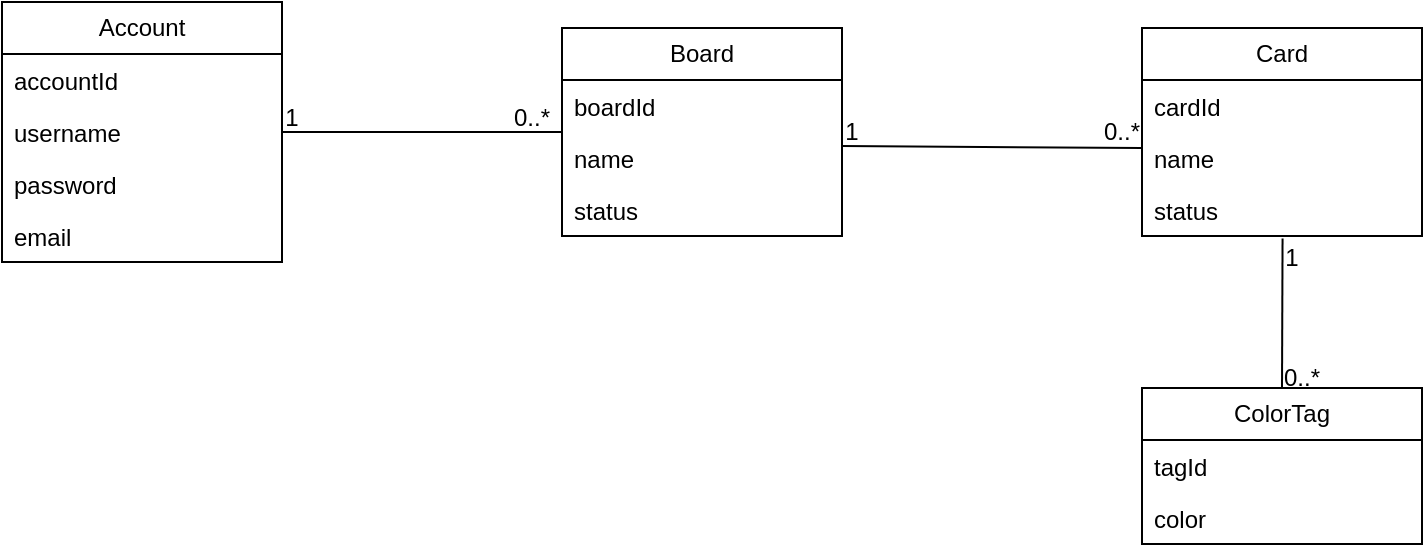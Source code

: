 <mxfile version="24.4.4" type="github">
  <diagram name="Page-1" id="H4bctxzRon1xctkExqDL">
    <mxGraphModel dx="1434" dy="772" grid="1" gridSize="10" guides="1" tooltips="1" connect="1" arrows="1" fold="1" page="1" pageScale="1" pageWidth="850" pageHeight="1100" math="0" shadow="0">
      <root>
        <mxCell id="0" />
        <mxCell id="1" parent="0" />
        <mxCell id="bzdaDvr9RxunFiPQ0tUX-1" value="Account" style="swimlane;fontStyle=0;childLayout=stackLayout;horizontal=1;startSize=26;fillColor=none;horizontalStack=0;resizeParent=1;resizeParentMax=0;resizeLast=0;collapsible=1;marginBottom=0;whiteSpace=wrap;html=1;" parent="1" vertex="1">
          <mxGeometry x="50" y="207" width="140" height="130" as="geometry" />
        </mxCell>
        <mxCell id="bzdaDvr9RxunFiPQ0tUX-2" value="accountId" style="text;strokeColor=none;fillColor=none;align=left;verticalAlign=top;spacingLeft=4;spacingRight=4;overflow=hidden;rotatable=0;points=[[0,0.5],[1,0.5]];portConstraint=eastwest;whiteSpace=wrap;html=1;" parent="bzdaDvr9RxunFiPQ0tUX-1" vertex="1">
          <mxGeometry y="26" width="140" height="26" as="geometry" />
        </mxCell>
        <mxCell id="bzdaDvr9RxunFiPQ0tUX-3" value="username" style="text;strokeColor=none;fillColor=none;align=left;verticalAlign=top;spacingLeft=4;spacingRight=4;overflow=hidden;rotatable=0;points=[[0,0.5],[1,0.5]];portConstraint=eastwest;whiteSpace=wrap;html=1;" parent="bzdaDvr9RxunFiPQ0tUX-1" vertex="1">
          <mxGeometry y="52" width="140" height="26" as="geometry" />
        </mxCell>
        <mxCell id="bzdaDvr9RxunFiPQ0tUX-4" value="password" style="text;strokeColor=none;fillColor=none;align=left;verticalAlign=top;spacingLeft=4;spacingRight=4;overflow=hidden;rotatable=0;points=[[0,0.5],[1,0.5]];portConstraint=eastwest;whiteSpace=wrap;html=1;" parent="bzdaDvr9RxunFiPQ0tUX-1" vertex="1">
          <mxGeometry y="78" width="140" height="26" as="geometry" />
        </mxCell>
        <mxCell id="FZUWkbMdEc3se1JRRppl-1" value="email&lt;div&gt;&lt;br&gt;&lt;/div&gt;" style="text;strokeColor=none;fillColor=none;align=left;verticalAlign=top;spacingLeft=4;spacingRight=4;overflow=hidden;rotatable=0;points=[[0,0.5],[1,0.5]];portConstraint=eastwest;whiteSpace=wrap;html=1;" vertex="1" parent="bzdaDvr9RxunFiPQ0tUX-1">
          <mxGeometry y="104" width="140" height="26" as="geometry" />
        </mxCell>
        <mxCell id="bzdaDvr9RxunFiPQ0tUX-5" value="Board" style="swimlane;fontStyle=0;childLayout=stackLayout;horizontal=1;startSize=26;fillColor=none;horizontalStack=0;resizeParent=1;resizeParentMax=0;resizeLast=0;collapsible=1;marginBottom=0;whiteSpace=wrap;html=1;" parent="1" vertex="1">
          <mxGeometry x="330" y="220" width="140" height="104" as="geometry" />
        </mxCell>
        <mxCell id="bzdaDvr9RxunFiPQ0tUX-6" value="boardId" style="text;strokeColor=none;fillColor=none;align=left;verticalAlign=top;spacingLeft=4;spacingRight=4;overflow=hidden;rotatable=0;points=[[0,0.5],[1,0.5]];portConstraint=eastwest;whiteSpace=wrap;html=1;" parent="bzdaDvr9RxunFiPQ0tUX-5" vertex="1">
          <mxGeometry y="26" width="140" height="26" as="geometry" />
        </mxCell>
        <mxCell id="bzdaDvr9RxunFiPQ0tUX-7" value="name" style="text;strokeColor=none;fillColor=none;align=left;verticalAlign=top;spacingLeft=4;spacingRight=4;overflow=hidden;rotatable=0;points=[[0,0.5],[1,0.5]];portConstraint=eastwest;whiteSpace=wrap;html=1;" parent="bzdaDvr9RxunFiPQ0tUX-5" vertex="1">
          <mxGeometry y="52" width="140" height="26" as="geometry" />
        </mxCell>
        <mxCell id="bzdaDvr9RxunFiPQ0tUX-8" value="status" style="text;strokeColor=none;fillColor=none;align=left;verticalAlign=top;spacingLeft=4;spacingRight=4;overflow=hidden;rotatable=0;points=[[0,0.5],[1,0.5]];portConstraint=eastwest;whiteSpace=wrap;html=1;" parent="bzdaDvr9RxunFiPQ0tUX-5" vertex="1">
          <mxGeometry y="78" width="140" height="26" as="geometry" />
        </mxCell>
        <mxCell id="bzdaDvr9RxunFiPQ0tUX-9" value="Card" style="swimlane;fontStyle=0;childLayout=stackLayout;horizontal=1;startSize=26;fillColor=none;horizontalStack=0;resizeParent=1;resizeParentMax=0;resizeLast=0;collapsible=1;marginBottom=0;whiteSpace=wrap;html=1;" parent="1" vertex="1">
          <mxGeometry x="620" y="220" width="140" height="104" as="geometry" />
        </mxCell>
        <mxCell id="bzdaDvr9RxunFiPQ0tUX-10" value="cardId" style="text;strokeColor=none;fillColor=none;align=left;verticalAlign=top;spacingLeft=4;spacingRight=4;overflow=hidden;rotatable=0;points=[[0,0.5],[1,0.5]];portConstraint=eastwest;whiteSpace=wrap;html=1;" parent="bzdaDvr9RxunFiPQ0tUX-9" vertex="1">
          <mxGeometry y="26" width="140" height="26" as="geometry" />
        </mxCell>
        <mxCell id="bzdaDvr9RxunFiPQ0tUX-11" value="name" style="text;strokeColor=none;fillColor=none;align=left;verticalAlign=top;spacingLeft=4;spacingRight=4;overflow=hidden;rotatable=0;points=[[0,0.5],[1,0.5]];portConstraint=eastwest;whiteSpace=wrap;html=1;" parent="bzdaDvr9RxunFiPQ0tUX-9" vertex="1">
          <mxGeometry y="52" width="140" height="26" as="geometry" />
        </mxCell>
        <mxCell id="bzdaDvr9RxunFiPQ0tUX-12" value="status" style="text;strokeColor=none;fillColor=none;align=left;verticalAlign=top;spacingLeft=4;spacingRight=4;overflow=hidden;rotatable=0;points=[[0,0.5],[1,0.5]];portConstraint=eastwest;whiteSpace=wrap;html=1;" parent="bzdaDvr9RxunFiPQ0tUX-9" vertex="1">
          <mxGeometry y="78" width="140" height="26" as="geometry" />
        </mxCell>
        <mxCell id="bzdaDvr9RxunFiPQ0tUX-14" value="ColorTag" style="swimlane;fontStyle=0;childLayout=stackLayout;horizontal=1;startSize=26;fillColor=none;horizontalStack=0;resizeParent=1;resizeParentMax=0;resizeLast=0;collapsible=1;marginBottom=0;whiteSpace=wrap;html=1;" parent="1" vertex="1">
          <mxGeometry x="620" y="400" width="140" height="78" as="geometry" />
        </mxCell>
        <mxCell id="bzdaDvr9RxunFiPQ0tUX-15" value="tagId" style="text;strokeColor=none;fillColor=none;align=left;verticalAlign=top;spacingLeft=4;spacingRight=4;overflow=hidden;rotatable=0;points=[[0,0.5],[1,0.5]];portConstraint=eastwest;whiteSpace=wrap;html=1;" parent="bzdaDvr9RxunFiPQ0tUX-14" vertex="1">
          <mxGeometry y="26" width="140" height="26" as="geometry" />
        </mxCell>
        <mxCell id="bzdaDvr9RxunFiPQ0tUX-16" value="color&lt;div&gt;&lt;br&gt;&lt;/div&gt;" style="text;strokeColor=none;fillColor=none;align=left;verticalAlign=top;spacingLeft=4;spacingRight=4;overflow=hidden;rotatable=0;points=[[0,0.5],[1,0.5]];portConstraint=eastwest;whiteSpace=wrap;html=1;" parent="bzdaDvr9RxunFiPQ0tUX-14" vertex="1">
          <mxGeometry y="52" width="140" height="26" as="geometry" />
        </mxCell>
        <mxCell id="bzdaDvr9RxunFiPQ0tUX-19" value="" style="endArrow=none;html=1;rounded=0;" parent="1" source="bzdaDvr9RxunFiPQ0tUX-5" target="bzdaDvr9RxunFiPQ0tUX-1" edge="1">
          <mxGeometry width="50" height="50" relative="1" as="geometry">
            <mxPoint x="220" y="620" as="sourcePoint" />
            <mxPoint x="270" y="570" as="targetPoint" />
          </mxGeometry>
        </mxCell>
        <mxCell id="bzdaDvr9RxunFiPQ0tUX-24" value="1" style="text;html=1;align=center;verticalAlign=middle;whiteSpace=wrap;rounded=0;" parent="1" vertex="1">
          <mxGeometry x="190" y="250" width="10" height="30" as="geometry" />
        </mxCell>
        <mxCell id="bzdaDvr9RxunFiPQ0tUX-25" value="0..*" style="text;html=1;align=center;verticalAlign=middle;whiteSpace=wrap;rounded=0;" parent="1" vertex="1">
          <mxGeometry x="300" y="250" width="30" height="30" as="geometry" />
        </mxCell>
        <mxCell id="bzdaDvr9RxunFiPQ0tUX-35" value="" style="endArrow=none;html=1;rounded=0;exitX=0;exitY=0.308;exitDx=0;exitDy=0;exitPerimeter=0;" parent="1" source="bzdaDvr9RxunFiPQ0tUX-11" edge="1">
          <mxGeometry width="50" height="50" relative="1" as="geometry">
            <mxPoint x="610" y="280" as="sourcePoint" />
            <mxPoint x="470" y="279" as="targetPoint" />
          </mxGeometry>
        </mxCell>
        <mxCell id="bzdaDvr9RxunFiPQ0tUX-36" value="0..*" style="text;html=1;align=center;verticalAlign=middle;whiteSpace=wrap;rounded=0;" parent="1" vertex="1">
          <mxGeometry x="600" y="257" width="20" height="30" as="geometry" />
        </mxCell>
        <mxCell id="bzdaDvr9RxunFiPQ0tUX-37" value="1" style="text;html=1;align=center;verticalAlign=middle;whiteSpace=wrap;rounded=0;" parent="1" vertex="1">
          <mxGeometry x="470" y="257" width="10" height="30" as="geometry" />
        </mxCell>
        <mxCell id="bzdaDvr9RxunFiPQ0tUX-41" value="" style="endArrow=none;html=1;rounded=0;entryX=0.502;entryY=1.048;entryDx=0;entryDy=0;entryPerimeter=0;exitX=0.5;exitY=0;exitDx=0;exitDy=0;" parent="1" source="bzdaDvr9RxunFiPQ0tUX-14" target="bzdaDvr9RxunFiPQ0tUX-12" edge="1">
          <mxGeometry width="50" height="50" relative="1" as="geometry">
            <mxPoint x="670" y="390" as="sourcePoint" />
            <mxPoint x="720" y="340" as="targetPoint" />
          </mxGeometry>
        </mxCell>
        <mxCell id="bzdaDvr9RxunFiPQ0tUX-42" value="1" style="text;html=1;align=center;verticalAlign=middle;whiteSpace=wrap;rounded=0;" parent="1" vertex="1">
          <mxGeometry x="690" y="320" width="10" height="30" as="geometry" />
        </mxCell>
        <mxCell id="bzdaDvr9RxunFiPQ0tUX-43" value="0..*" style="text;html=1;align=center;verticalAlign=middle;whiteSpace=wrap;rounded=0;" parent="1" vertex="1">
          <mxGeometry x="690" y="380" width="20" height="30" as="geometry" />
        </mxCell>
      </root>
    </mxGraphModel>
  </diagram>
</mxfile>
